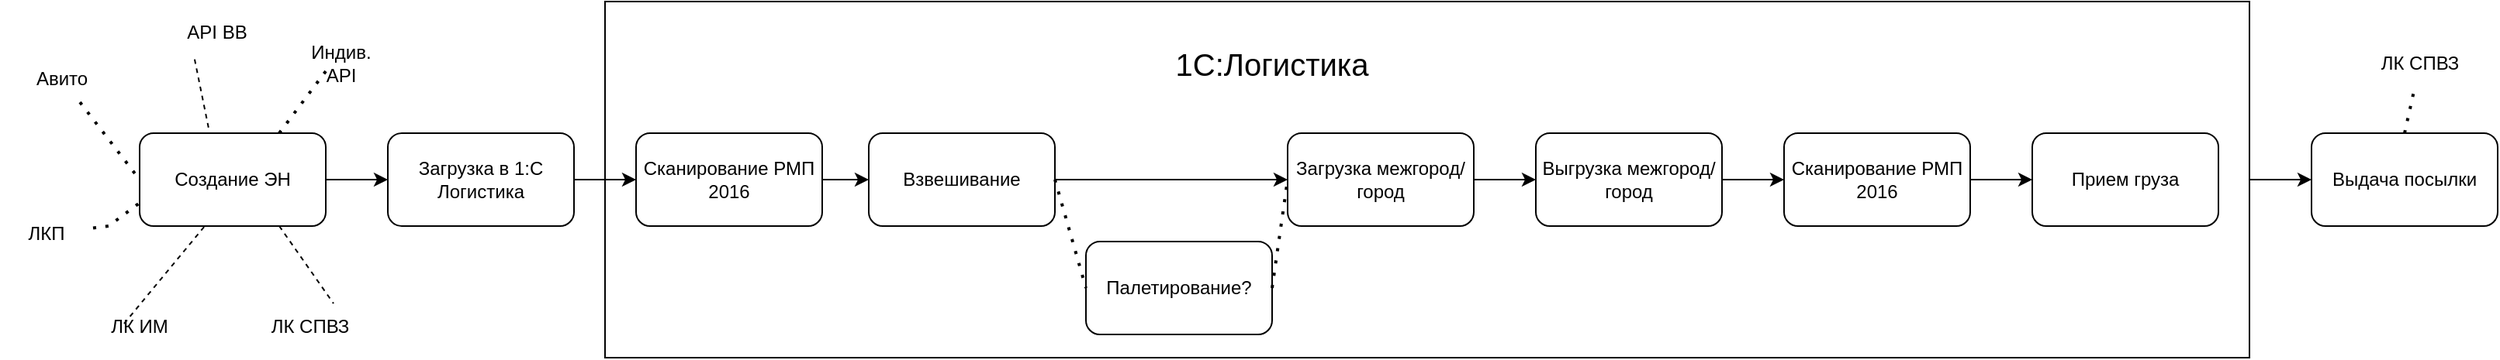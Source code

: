 <mxfile version="24.7.3" type="github" pages="2">
  <diagram name="Страница — 1" id="iSsBPGG0f2yRafziYpQm">
    <mxGraphModel dx="2387" dy="541" grid="1" gridSize="10" guides="1" tooltips="1" connect="1" arrows="1" fold="1" page="1" pageScale="1" pageWidth="827" pageHeight="1169" math="0" shadow="0">
      <root>
        <mxCell id="0" />
        <mxCell id="1" parent="0" />
        <mxCell id="PfJrxKivXBuoq65aWgN6-1" value="Создание ЭН" style="rounded=1;whiteSpace=wrap;html=1;" parent="1" vertex="1">
          <mxGeometry x="80" y="100" width="120" height="60" as="geometry" />
        </mxCell>
        <mxCell id="PfJrxKivXBuoq65aWgN6-2" value="API BB" style="text;html=1;align=center;verticalAlign=middle;whiteSpace=wrap;rounded=0;" parent="1" vertex="1">
          <mxGeometry x="100" y="20" width="60" height="30" as="geometry" />
        </mxCell>
        <mxCell id="PfJrxKivXBuoq65aWgN6-5" value="ЛК ИМ" style="text;html=1;align=center;verticalAlign=middle;whiteSpace=wrap;rounded=0;" parent="1" vertex="1">
          <mxGeometry x="50" y="210" width="60" height="30" as="geometry" />
        </mxCell>
        <mxCell id="PfJrxKivXBuoq65aWgN6-6" value="ЛК СПВЗ" style="text;html=1;align=center;verticalAlign=middle;whiteSpace=wrap;rounded=0;" parent="1" vertex="1">
          <mxGeometry x="160" y="210" width="60" height="30" as="geometry" />
        </mxCell>
        <mxCell id="PfJrxKivXBuoq65aWgN6-7" value="Загрузка в 1:С Логистика" style="rounded=1;whiteSpace=wrap;html=1;" parent="1" vertex="1">
          <mxGeometry x="240" y="100" width="120" height="60" as="geometry" />
        </mxCell>
        <mxCell id="PfJrxKivXBuoq65aWgN6-8" value="Сканирование РМП 2016" style="rounded=1;whiteSpace=wrap;html=1;" parent="1" vertex="1">
          <mxGeometry x="400" y="100" width="120" height="60" as="geometry" />
        </mxCell>
        <mxCell id="PfJrxKivXBuoq65aWgN6-9" value="Загрузка межгород/город" style="rounded=1;whiteSpace=wrap;html=1;" parent="1" vertex="1">
          <mxGeometry x="820" y="100" width="120" height="60" as="geometry" />
        </mxCell>
        <mxCell id="PfJrxKivXBuoq65aWgN6-10" value="Прием груза" style="rounded=1;whiteSpace=wrap;html=1;" parent="1" vertex="1">
          <mxGeometry x="1300" y="100" width="120" height="60" as="geometry" />
        </mxCell>
        <mxCell id="PfJrxKivXBuoq65aWgN6-11" value="Взвешивание" style="rounded=1;whiteSpace=wrap;html=1;" parent="1" vertex="1">
          <mxGeometry x="550" y="100" width="120" height="60" as="geometry" />
        </mxCell>
        <mxCell id="PfJrxKivXBuoq65aWgN6-12" value="Выгрузка межгород/город" style="rounded=1;whiteSpace=wrap;html=1;" parent="1" vertex="1">
          <mxGeometry x="980" y="100" width="120" height="60" as="geometry" />
        </mxCell>
        <mxCell id="PfJrxKivXBuoq65aWgN6-13" value="Палетирование?" style="rounded=1;whiteSpace=wrap;html=1;" parent="1" vertex="1">
          <mxGeometry x="690" y="170" width="120" height="60" as="geometry" />
        </mxCell>
        <mxCell id="PfJrxKivXBuoq65aWgN6-15" value="" style="endArrow=none;dashed=1;html=1;rounded=0;exitX=0.37;exitY=-0.06;exitDx=0;exitDy=0;exitPerimeter=0;entryX=0.25;entryY=1;entryDx=0;entryDy=0;" parent="1" source="PfJrxKivXBuoq65aWgN6-1" target="PfJrxKivXBuoq65aWgN6-2" edge="1">
          <mxGeometry width="50" height="50" relative="1" as="geometry">
            <mxPoint x="28" y="100" as="sourcePoint" />
            <mxPoint x="80" y="37" as="targetPoint" />
          </mxGeometry>
        </mxCell>
        <mxCell id="PfJrxKivXBuoq65aWgN6-16" value="" style="endArrow=none;dashed=1;html=1;rounded=0;exitX=0.57;exitY=0.047;exitDx=0;exitDy=0;exitPerimeter=0;" parent="1" edge="1">
          <mxGeometry width="50" height="50" relative="1" as="geometry">
            <mxPoint x="70" y="223" as="sourcePoint" />
            <mxPoint x="122" y="160" as="targetPoint" />
          </mxGeometry>
        </mxCell>
        <mxCell id="PfJrxKivXBuoq65aWgN6-17" value="" style="endArrow=none;dashed=1;html=1;rounded=0;exitX=0.75;exitY=1;exitDx=0;exitDy=0;entryX=0.75;entryY=0;entryDx=0;entryDy=0;" parent="1" source="PfJrxKivXBuoq65aWgN6-1" target="PfJrxKivXBuoq65aWgN6-6" edge="1">
          <mxGeometry width="50" height="50" relative="1" as="geometry">
            <mxPoint x="178" y="133" as="sourcePoint" />
            <mxPoint x="230" y="70" as="targetPoint" />
          </mxGeometry>
        </mxCell>
        <mxCell id="PfJrxKivXBuoq65aWgN6-18" value="" style="endArrow=classic;html=1;rounded=0;exitX=1;exitY=0.5;exitDx=0;exitDy=0;entryX=0;entryY=0.5;entryDx=0;entryDy=0;" parent="1" source="PfJrxKivXBuoq65aWgN6-1" target="PfJrxKivXBuoq65aWgN6-7" edge="1">
          <mxGeometry width="50" height="50" relative="1" as="geometry">
            <mxPoint x="240" y="350" as="sourcePoint" />
            <mxPoint x="290" y="300" as="targetPoint" />
          </mxGeometry>
        </mxCell>
        <mxCell id="PfJrxKivXBuoq65aWgN6-19" value="" style="endArrow=classic;html=1;rounded=0;exitX=1;exitY=0.5;exitDx=0;exitDy=0;entryX=0;entryY=0.5;entryDx=0;entryDy=0;" parent="1" source="PfJrxKivXBuoq65aWgN6-7" target="PfJrxKivXBuoq65aWgN6-8" edge="1">
          <mxGeometry width="50" height="50" relative="1" as="geometry">
            <mxPoint x="360" y="140" as="sourcePoint" />
            <mxPoint x="410" y="90" as="targetPoint" />
          </mxGeometry>
        </mxCell>
        <mxCell id="PfJrxKivXBuoq65aWgN6-20" value="" style="endArrow=classic;html=1;rounded=0;entryX=0;entryY=0.5;entryDx=0;entryDy=0;" parent="1" target="PfJrxKivXBuoq65aWgN6-11" edge="1">
          <mxGeometry width="50" height="50" relative="1" as="geometry">
            <mxPoint x="520" y="130" as="sourcePoint" />
            <mxPoint x="570" y="80" as="targetPoint" />
          </mxGeometry>
        </mxCell>
        <mxCell id="PfJrxKivXBuoq65aWgN6-21" value="" style="endArrow=none;dashed=1;html=1;dashPattern=1 3;strokeWidth=2;rounded=0;entryX=0;entryY=0.5;entryDx=0;entryDy=0;exitX=1;exitY=0.5;exitDx=0;exitDy=0;" parent="1" source="PfJrxKivXBuoq65aWgN6-11" target="PfJrxKivXBuoq65aWgN6-13" edge="1">
          <mxGeometry width="50" height="50" relative="1" as="geometry">
            <mxPoint x="580" y="290" as="sourcePoint" />
            <mxPoint x="630" y="240" as="targetPoint" />
          </mxGeometry>
        </mxCell>
        <mxCell id="PfJrxKivXBuoq65aWgN6-22" value="" style="endArrow=classic;html=1;rounded=0;entryX=0;entryY=0.5;entryDx=0;entryDy=0;" parent="1" target="PfJrxKivXBuoq65aWgN6-9" edge="1">
          <mxGeometry width="50" height="50" relative="1" as="geometry">
            <mxPoint x="670" y="130" as="sourcePoint" />
            <mxPoint x="720" y="80" as="targetPoint" />
          </mxGeometry>
        </mxCell>
        <mxCell id="PfJrxKivXBuoq65aWgN6-24" value="" style="endArrow=classic;html=1;rounded=0;entryX=0;entryY=0.5;entryDx=0;entryDy=0;exitX=1;exitY=0.5;exitDx=0;exitDy=0;" parent="1" source="PfJrxKivXBuoq65aWgN6-9" target="PfJrxKivXBuoq65aWgN6-12" edge="1">
          <mxGeometry width="50" height="50" relative="1" as="geometry">
            <mxPoint x="950" y="130" as="sourcePoint" />
            <mxPoint x="1000" y="80" as="targetPoint" />
          </mxGeometry>
        </mxCell>
        <mxCell id="PfJrxKivXBuoq65aWgN6-25" value="" style="endArrow=classic;html=1;rounded=0;exitX=1;exitY=0.5;exitDx=0;exitDy=0;entryX=0;entryY=0.5;entryDx=0;entryDy=0;" parent="1" source="PfJrxKivXBuoq65aWgN6-27" target="PfJrxKivXBuoq65aWgN6-10" edge="1">
          <mxGeometry width="50" height="50" relative="1" as="geometry">
            <mxPoint x="1100" y="230" as="sourcePoint" />
            <mxPoint x="1150" y="180" as="targetPoint" />
          </mxGeometry>
        </mxCell>
        <mxCell id="PfJrxKivXBuoq65aWgN6-26" value="" style="endArrow=none;dashed=1;html=1;dashPattern=1 3;strokeWidth=2;rounded=0;entryX=0;entryY=0.5;entryDx=0;entryDy=0;exitX=1;exitY=0.5;exitDx=0;exitDy=0;" parent="1" source="PfJrxKivXBuoq65aWgN6-13" target="PfJrxKivXBuoq65aWgN6-9" edge="1">
          <mxGeometry width="50" height="50" relative="1" as="geometry">
            <mxPoint x="800" y="170" as="sourcePoint" />
            <mxPoint x="820" y="140" as="targetPoint" />
          </mxGeometry>
        </mxCell>
        <mxCell id="PfJrxKivXBuoq65aWgN6-28" value="" style="endArrow=classic;html=1;rounded=0;exitX=1;exitY=0.5;exitDx=0;exitDy=0;entryX=0;entryY=0.5;entryDx=0;entryDy=0;" parent="1" source="PfJrxKivXBuoq65aWgN6-12" target="PfJrxKivXBuoq65aWgN6-27" edge="1">
          <mxGeometry width="50" height="50" relative="1" as="geometry">
            <mxPoint x="1090" y="130" as="sourcePoint" />
            <mxPoint x="1260" y="130" as="targetPoint" />
          </mxGeometry>
        </mxCell>
        <mxCell id="PfJrxKivXBuoq65aWgN6-27" value="Сканирование РМП 2016" style="rounded=1;whiteSpace=wrap;html=1;" parent="1" vertex="1">
          <mxGeometry x="1140" y="100" width="120" height="60" as="geometry" />
        </mxCell>
        <mxCell id="PfJrxKivXBuoq65aWgN6-29" value="" style="rounded=0;whiteSpace=wrap;html=1;fillColor=none;" parent="1" vertex="1">
          <mxGeometry x="380" y="15" width="1060" height="230" as="geometry" />
        </mxCell>
        <mxCell id="PfJrxKivXBuoq65aWgN6-30" value="&lt;font style=&quot;font-size: 20px;&quot;&gt;1С:Логистика&lt;/font&gt;" style="text;html=1;align=center;verticalAlign=middle;whiteSpace=wrap;rounded=0;strokeWidth=3;" parent="1" vertex="1">
          <mxGeometry x="720" y="30" width="180" height="50" as="geometry" />
        </mxCell>
        <mxCell id="PfJrxKivXBuoq65aWgN6-31" value="Выдача посылки" style="rounded=1;whiteSpace=wrap;html=1;" parent="1" vertex="1">
          <mxGeometry x="1480" y="100" width="120" height="60" as="geometry" />
        </mxCell>
        <mxCell id="PfJrxKivXBuoq65aWgN6-32" value="ЛК СПВЗ" style="text;html=1;align=center;verticalAlign=middle;whiteSpace=wrap;rounded=0;" parent="1" vertex="1">
          <mxGeometry x="1520" y="40" width="60" height="30" as="geometry" />
        </mxCell>
        <mxCell id="PfJrxKivXBuoq65aWgN6-33" value="" style="endArrow=none;dashed=1;html=1;dashPattern=1 3;strokeWidth=2;rounded=0;exitX=0.5;exitY=0;exitDx=0;exitDy=0;" parent="1" source="PfJrxKivXBuoq65aWgN6-31" target="PfJrxKivXBuoq65aWgN6-32" edge="1">
          <mxGeometry width="50" height="50" relative="1" as="geometry">
            <mxPoint x="1520" y="130" as="sourcePoint" />
            <mxPoint x="1570" y="80" as="targetPoint" />
          </mxGeometry>
        </mxCell>
        <mxCell id="PfJrxKivXBuoq65aWgN6-34" value="" style="endArrow=classic;html=1;rounded=0;entryX=0;entryY=0.5;entryDx=0;entryDy=0;" parent="1" source="PfJrxKivXBuoq65aWgN6-29" target="PfJrxKivXBuoq65aWgN6-31" edge="1">
          <mxGeometry width="50" height="50" relative="1" as="geometry">
            <mxPoint x="1420" y="140" as="sourcePoint" />
            <mxPoint x="1470" y="90" as="targetPoint" />
          </mxGeometry>
        </mxCell>
        <mxCell id="bSGgFxx1YECm3IIDfIOq-1" value="ЛКП" style="text;html=1;align=center;verticalAlign=middle;whiteSpace=wrap;rounded=0;" vertex="1" parent="1">
          <mxGeometry x="-10" y="150" width="60" height="30" as="geometry" />
        </mxCell>
        <mxCell id="bSGgFxx1YECm3IIDfIOq-2" value="Авито" style="text;html=1;align=center;verticalAlign=middle;whiteSpace=wrap;rounded=0;" vertex="1" parent="1">
          <mxGeometry y="50" width="60" height="30" as="geometry" />
        </mxCell>
        <mxCell id="bSGgFxx1YECm3IIDfIOq-3" value="" style="endArrow=none;dashed=1;html=1;dashPattern=1 3;strokeWidth=2;rounded=0;entryX=0;entryY=0.5;entryDx=0;entryDy=0;" edge="1" parent="1" source="bSGgFxx1YECm3IIDfIOq-2" target="PfJrxKivXBuoq65aWgN6-1">
          <mxGeometry width="50" height="50" relative="1" as="geometry">
            <mxPoint x="70" y="70" as="sourcePoint" />
            <mxPoint x="120" y="20" as="targetPoint" />
          </mxGeometry>
        </mxCell>
        <mxCell id="bSGgFxx1YECm3IIDfIOq-4" value="" style="endArrow=none;dashed=1;html=1;dashPattern=1 3;strokeWidth=2;rounded=0;entryX=0;entryY=0.75;entryDx=0;entryDy=0;" edge="1" parent="1" source="bSGgFxx1YECm3IIDfIOq-1" target="PfJrxKivXBuoq65aWgN6-1">
          <mxGeometry width="50" height="50" relative="1" as="geometry">
            <mxPoint x="510" y="250" as="sourcePoint" />
            <mxPoint x="560" y="200" as="targetPoint" />
            <Array as="points">
              <mxPoint x="60" y="160" />
            </Array>
          </mxGeometry>
        </mxCell>
        <mxCell id="bSGgFxx1YECm3IIDfIOq-5" value="Индив. API" style="text;html=1;align=center;verticalAlign=middle;whiteSpace=wrap;rounded=0;" vertex="1" parent="1">
          <mxGeometry x="180" y="40" width="60" height="30" as="geometry" />
        </mxCell>
        <mxCell id="bSGgFxx1YECm3IIDfIOq-6" value="" style="endArrow=none;dashed=1;html=1;dashPattern=1 3;strokeWidth=2;rounded=0;exitX=0.75;exitY=0;exitDx=0;exitDy=0;" edge="1" parent="1" source="PfJrxKivXBuoq65aWgN6-1">
          <mxGeometry width="50" height="50" relative="1" as="geometry">
            <mxPoint x="160" y="100" as="sourcePoint" />
            <mxPoint x="200" y="60" as="targetPoint" />
          </mxGeometry>
        </mxCell>
      </root>
    </mxGraphModel>
  </diagram>
  <diagram id="0EbZxDrNh32O3bjWXzVi" name="Страница — 2">
    <mxGraphModel dx="1326" dy="460" grid="1" gridSize="10" guides="1" tooltips="1" connect="1" arrows="1" fold="1" page="1" pageScale="1" pageWidth="827" pageHeight="1169" math="0" shadow="0">
      <root>
        <mxCell id="0" />
        <mxCell id="1" parent="0" />
      </root>
    </mxGraphModel>
  </diagram>
</mxfile>

